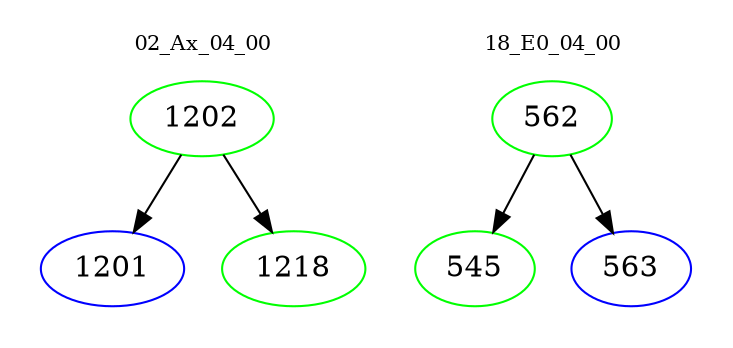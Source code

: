 digraph{
subgraph cluster_0 {
color = white
label = "02_Ax_04_00";
fontsize=10;
T0_1202 [label="1202", color="green"]
T0_1202 -> T0_1201 [color="black"]
T0_1201 [label="1201", color="blue"]
T0_1202 -> T0_1218 [color="black"]
T0_1218 [label="1218", color="green"]
}
subgraph cluster_1 {
color = white
label = "18_E0_04_00";
fontsize=10;
T1_562 [label="562", color="green"]
T1_562 -> T1_545 [color="black"]
T1_545 [label="545", color="green"]
T1_562 -> T1_563 [color="black"]
T1_563 [label="563", color="blue"]
}
}
